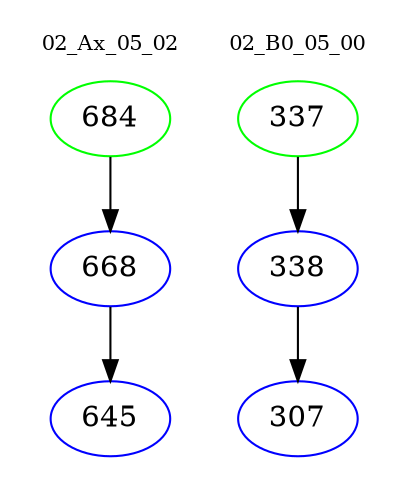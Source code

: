 digraph{
subgraph cluster_0 {
color = white
label = "02_Ax_05_02";
fontsize=10;
T0_684 [label="684", color="green"]
T0_684 -> T0_668 [color="black"]
T0_668 [label="668", color="blue"]
T0_668 -> T0_645 [color="black"]
T0_645 [label="645", color="blue"]
}
subgraph cluster_1 {
color = white
label = "02_B0_05_00";
fontsize=10;
T1_337 [label="337", color="green"]
T1_337 -> T1_338 [color="black"]
T1_338 [label="338", color="blue"]
T1_338 -> T1_307 [color="black"]
T1_307 [label="307", color="blue"]
}
}
